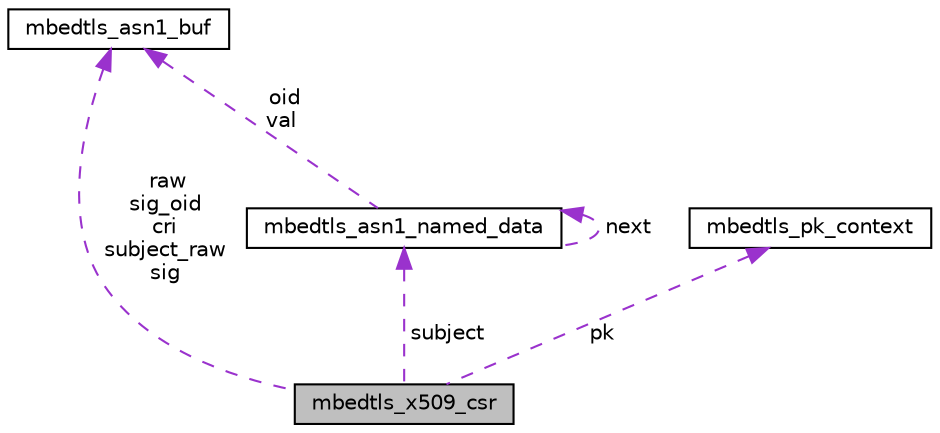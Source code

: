 digraph "mbedtls_x509_csr"
{
  bgcolor="transparent";
  edge [fontname="Helvetica",fontsize="10",labelfontname="Helvetica",labelfontsize="10"];
  node [fontname="Helvetica",fontsize="10",shape=record];
  Node1 [label="mbedtls_x509_csr",height=0.2,width=0.4,color="black", fillcolor="grey75", style="filled", fontcolor="black"];
  Node2 -> Node1 [dir="back",color="darkorchid3",fontsize="10",style="dashed",label=" subject" ,fontname="Helvetica"];
  Node2 [label="mbedtls_asn1_named_data",height=0.2,width=0.4,color="black",URL="$structmbedtls__asn1__named__data.html"];
  Node2 -> Node2 [dir="back",color="darkorchid3",fontsize="10",style="dashed",label=" next" ,fontname="Helvetica"];
  Node3 -> Node2 [dir="back",color="darkorchid3",fontsize="10",style="dashed",label=" oid\nval" ,fontname="Helvetica"];
  Node3 [label="mbedtls_asn1_buf",height=0.2,width=0.4,color="black",URL="$structmbedtls__asn1__buf.html"];
  Node3 -> Node1 [dir="back",color="darkorchid3",fontsize="10",style="dashed",label=" raw\nsig_oid\ncri\nsubject_raw\nsig" ,fontname="Helvetica"];
  Node4 -> Node1 [dir="back",color="darkorchid3",fontsize="10",style="dashed",label=" pk" ,fontname="Helvetica"];
  Node4 [label="mbedtls_pk_context",height=0.2,width=0.4,color="black",URL="$structmbedtls__pk__context.html",tooltip="Public key container. "];
}
